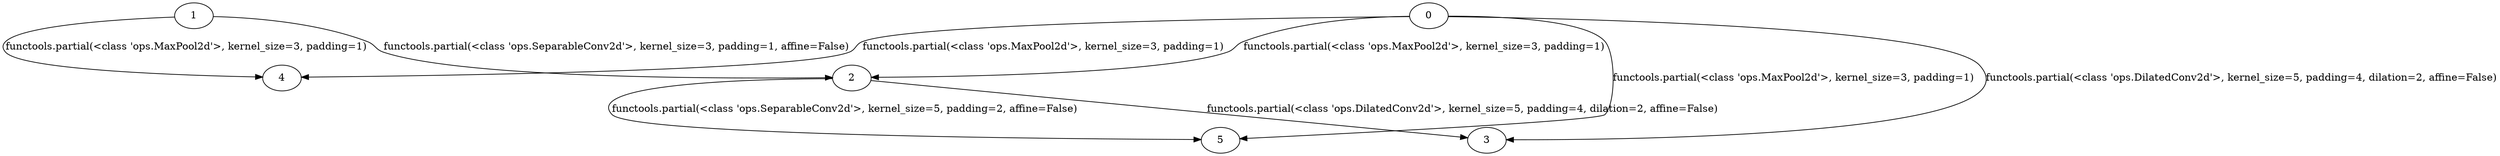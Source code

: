 digraph normal_cell_8 {
	1 -> 2 [label="functools.partial(<class 'ops.SeparableConv2d'>, kernel_size=3, padding=1, affine=False)"]
	0 -> 2 [label="functools.partial(<class 'ops.MaxPool2d'>, kernel_size=3, padding=1)"]
	0 -> 3 [label="functools.partial(<class 'ops.DilatedConv2d'>, kernel_size=5, padding=4, dilation=2, affine=False)"]
	2 -> 3 [label="functools.partial(<class 'ops.DilatedConv2d'>, kernel_size=5, padding=4, dilation=2, affine=False)"]
	1 -> 4 [label="functools.partial(<class 'ops.MaxPool2d'>, kernel_size=3, padding=1)"]
	0 -> 4 [label="functools.partial(<class 'ops.MaxPool2d'>, kernel_size=3, padding=1)"]
	2 -> 5 [label="functools.partial(<class 'ops.SeparableConv2d'>, kernel_size=5, padding=2, affine=False)"]
	0 -> 5 [label="functools.partial(<class 'ops.MaxPool2d'>, kernel_size=3, padding=1)"]
}
